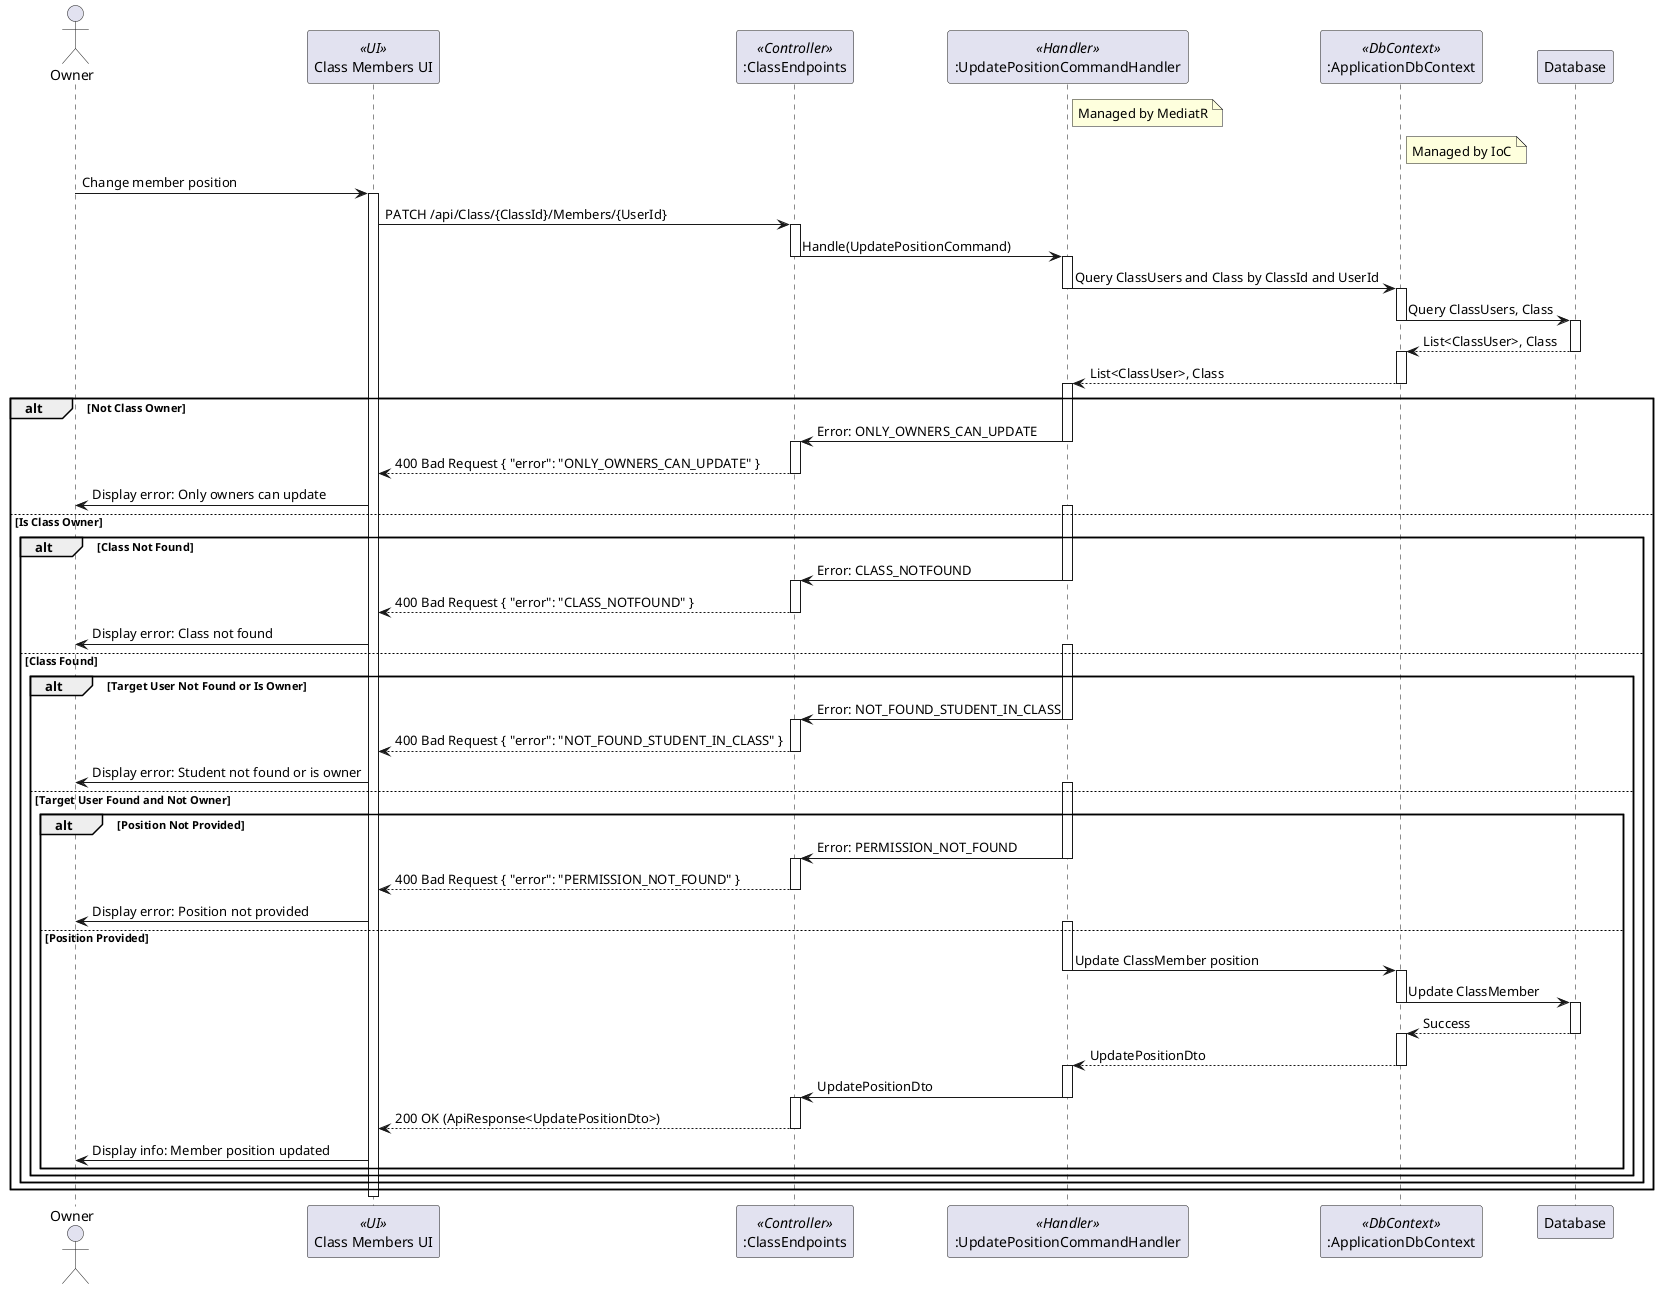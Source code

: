 @startuml
actor "Owner" as User
participant "Class Members UI" as UI <<UI>>
participant ":ClassEndpoints" as ClassEndpoints <<Controller>>
participant ":UpdatePositionCommandHandler" as UpdatePositionCommandHandler <<Handler>>
participant ":ApplicationDbContext" as ApplicationDbContext <<DbContext>>
participant Database

note right of UpdatePositionCommandHandler
  Managed by MediatR
end note

note right of ApplicationDbContext
  Managed by IoC
end note

User -> UI : Change member position
activate UI
UI -> ClassEndpoints : PATCH /api/Class/{ClassId}/Members/{UserId}
activate ClassEndpoints
ClassEndpoints -> UpdatePositionCommandHandler : Handle(UpdatePositionCommand)
deactivate ClassEndpoints
activate UpdatePositionCommandHandler
UpdatePositionCommandHandler -> ApplicationDbContext : Query ClassUsers and Class by ClassId and UserId
deactivate UpdatePositionCommandHandler
activate ApplicationDbContext
ApplicationDbContext -> Database : Query ClassUsers, Class
deactivate ApplicationDbContext
activate Database
Database --> ApplicationDbContext : List<ClassUser>, Class
deactivate Database
activate ApplicationDbContext
ApplicationDbContext --> UpdatePositionCommandHandler : List<ClassUser>, Class
deactivate ApplicationDbContext
activate UpdatePositionCommandHandler
alt Not Class Owner
    UpdatePositionCommandHandler -> ClassEndpoints : Error: ONLY_OWNERS_CAN_UPDATE
    deactivate UpdatePositionCommandHandler
    activate ClassEndpoints
    ClassEndpoints --> UI : 400 Bad Request { "error": "ONLY_OWNERS_CAN_UPDATE" }
    deactivate ClassEndpoints
    UI -> User : Display error: Only owners can update
else Is Class Owner
    activate UpdatePositionCommandHandler
    alt Class Not Found
        UpdatePositionCommandHandler -> ClassEndpoints : Error: CLASS_NOTFOUND
        deactivate UpdatePositionCommandHandler
        activate ClassEndpoints
        ClassEndpoints --> UI : 400 Bad Request { "error": "CLASS_NOTFOUND" }
        deactivate ClassEndpoints
        UI -> User : Display error: Class not found
    else Class Found
        activate UpdatePositionCommandHandler
        alt Target User Not Found or Is Owner
            UpdatePositionCommandHandler -> ClassEndpoints : Error: NOT_FOUND_STUDENT_IN_CLASS
            deactivate UpdatePositionCommandHandler
            activate ClassEndpoints
            ClassEndpoints --> UI : 400 Bad Request { "error": "NOT_FOUND_STUDENT_IN_CLASS" }
            deactivate ClassEndpoints
            UI -> User : Display error: Student not found or is owner
        else Target User Found and Not Owner
            activate UpdatePositionCommandHandler
            alt Position Not Provided
                UpdatePositionCommandHandler -> ClassEndpoints : Error: PERMISSION_NOT_FOUND
                deactivate UpdatePositionCommandHandler
                activate ClassEndpoints
                ClassEndpoints --> UI : 400 Bad Request { "error": "PERMISSION_NOT_FOUND" }
                deactivate ClassEndpoints
                UI -> User : Display error: Position not provided
            else Position Provided
                activate UpdatePositionCommandHandler
                UpdatePositionCommandHandler -> ApplicationDbContext : Update ClassMember position
                deactivate UpdatePositionCommandHandler
                activate ApplicationDbContext
                ApplicationDbContext -> Database : Update ClassMember
                deactivate ApplicationDbContext
                activate Database
                Database --> ApplicationDbContext : Success
                deactivate Database
                activate ApplicationDbContext
                ApplicationDbContext --> UpdatePositionCommandHandler : UpdatePositionDto
                deactivate ApplicationDbContext
                activate UpdatePositionCommandHandler
                UpdatePositionCommandHandler -> ClassEndpoints : UpdatePositionDto
                deactivate UpdatePositionCommandHandler
                activate ClassEndpoints
                ClassEndpoints --> UI : 200 OK (ApiResponse<UpdatePositionDto>)
                deactivate ClassEndpoints
                UI -> User : Display info: Member position updated
            end
        end
    end
end
deactivate UI

@enduml